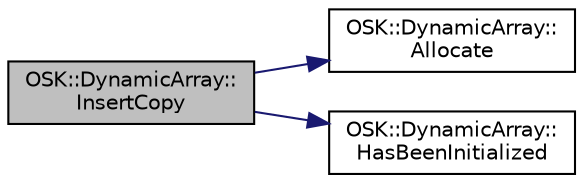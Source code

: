 digraph "OSK::DynamicArray::InsertCopy"
{
 // LATEX_PDF_SIZE
  edge [fontname="Helvetica",fontsize="10",labelfontname="Helvetica",labelfontsize="10"];
  node [fontname="Helvetica",fontsize="10",shape=record];
  rankdir="LR";
  Node1 [label="OSK::DynamicArray::\lInsertCopy",height=0.2,width=0.4,color="black", fillcolor="grey75", style="filled", fontcolor="black",tooltip="Inserta una copia del elemento al final del array."];
  Node1 -> Node2 [color="midnightblue",fontsize="10",style="solid"];
  Node2 [label="OSK::DynamicArray::\lAllocate",height=0.2,width=0.4,color="black", fillcolor="white", style="filled",URL="$class_o_s_k_1_1_dynamic_array.html#acf322bf27bf4bfd581079500c67171a6",tooltip="Reserva espacio para 'size' elementos. Preserva los elementos anteriores."];
  Node1 -> Node3 [color="midnightblue",fontsize="10",style="solid"];
  Node3 [label="OSK::DynamicArray::\lHasBeenInitialized",height=0.2,width=0.4,color="black", fillcolor="white", style="filled",URL="$class_o_s_k_1_1_dynamic_array.html#a24b36038b685ea5f33b2b9b279035cef",tooltip="Devuelve true si el array se ha inicializado."];
}
